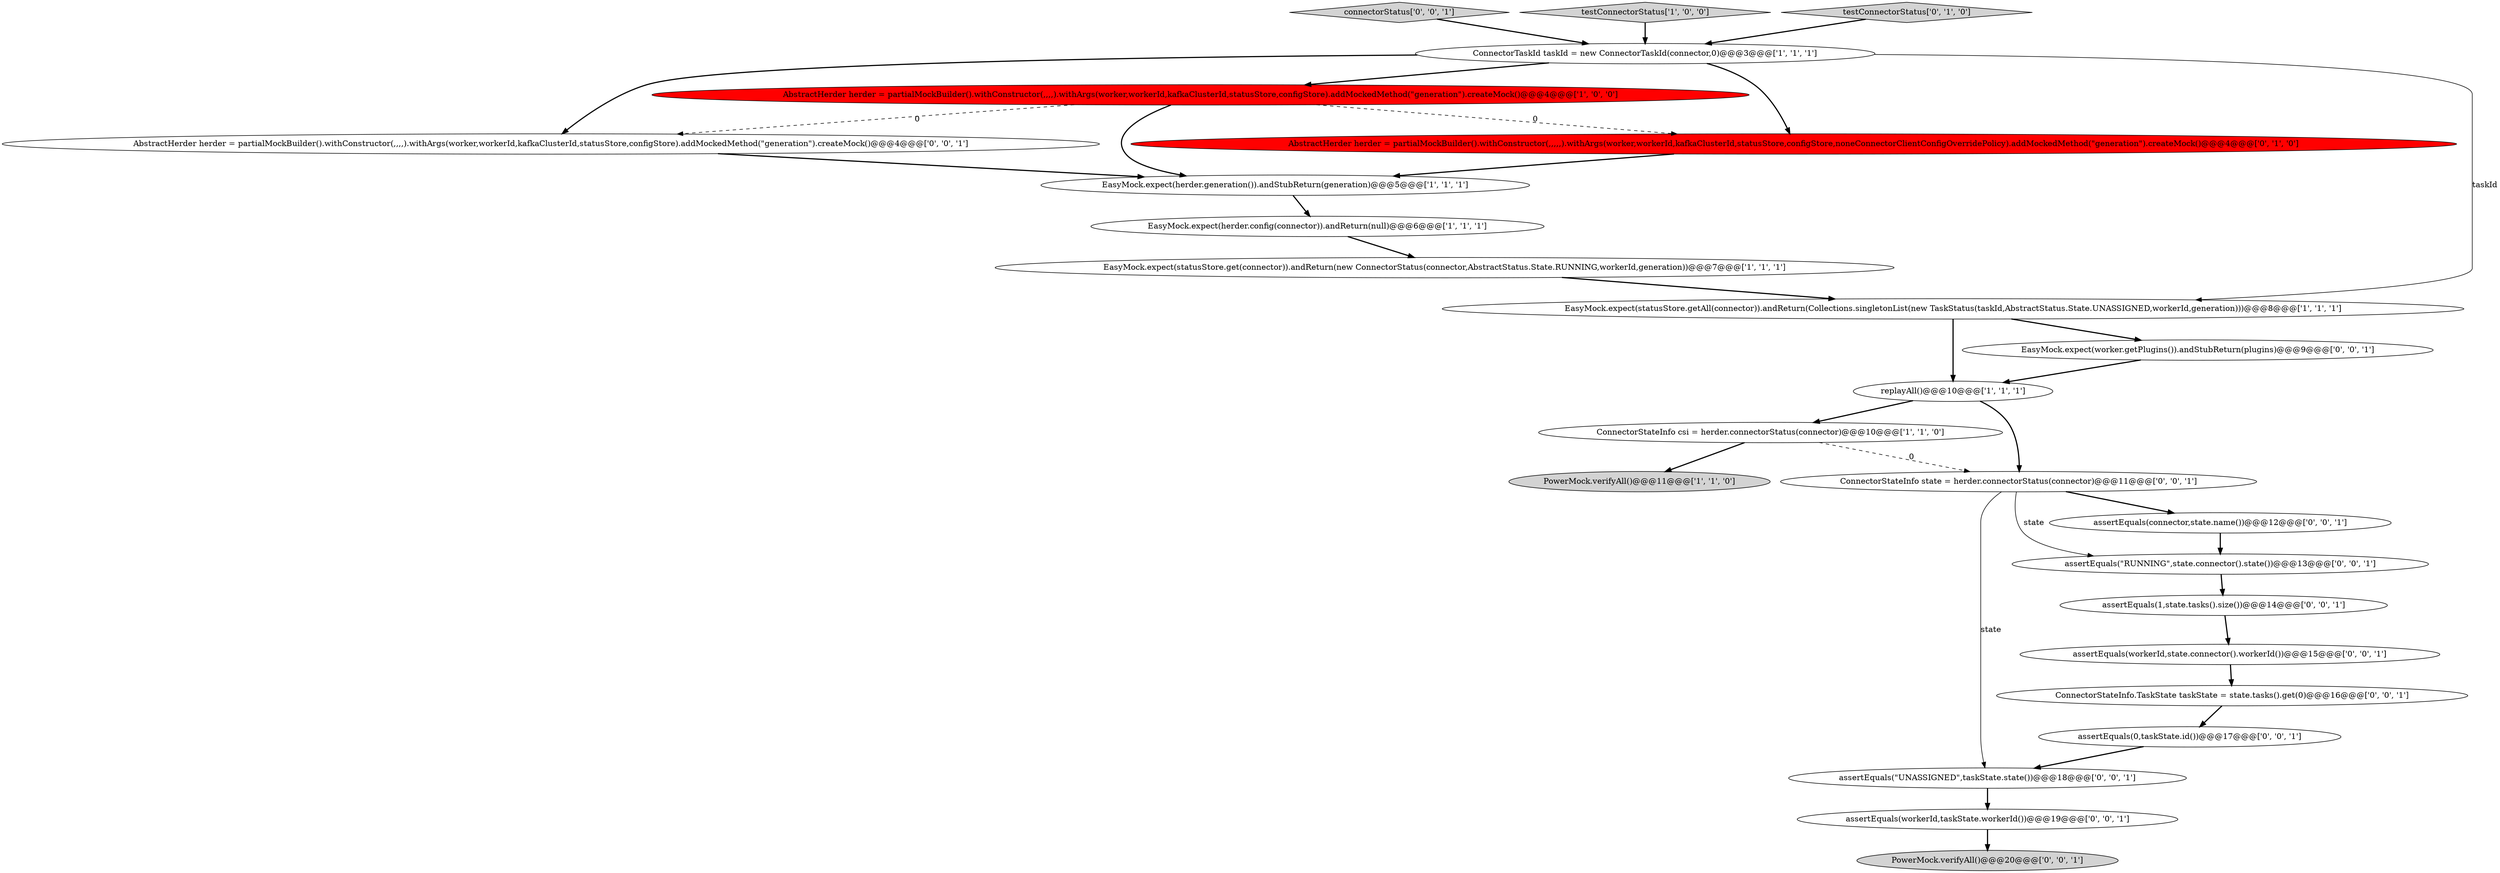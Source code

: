 digraph {
8 [style = filled, label = "ConnectorStateInfo csi = herder.connectorStatus(connector)@@@10@@@['1', '1', '0']", fillcolor = white, shape = ellipse image = "AAA0AAABBB1BBB"];
2 [style = filled, label = "EasyMock.expect(herder.config(connector)).andReturn(null)@@@6@@@['1', '1', '1']", fillcolor = white, shape = ellipse image = "AAA0AAABBB1BBB"];
15 [style = filled, label = "connectorStatus['0', '0', '1']", fillcolor = lightgray, shape = diamond image = "AAA0AAABBB3BBB"];
19 [style = filled, label = "assertEquals(\"UNASSIGNED\",taskState.state())@@@18@@@['0', '0', '1']", fillcolor = white, shape = ellipse image = "AAA0AAABBB3BBB"];
13 [style = filled, label = "assertEquals(1,state.tasks().size())@@@14@@@['0', '0', '1']", fillcolor = white, shape = ellipse image = "AAA0AAABBB3BBB"];
9 [style = filled, label = "ConnectorTaskId taskId = new ConnectorTaskId(connector,0)@@@3@@@['1', '1', '1']", fillcolor = white, shape = ellipse image = "AAA0AAABBB1BBB"];
21 [style = filled, label = "assertEquals(workerId,taskState.workerId())@@@19@@@['0', '0', '1']", fillcolor = white, shape = ellipse image = "AAA0AAABBB3BBB"];
16 [style = filled, label = "assertEquals(workerId,state.connector().workerId())@@@15@@@['0', '0', '1']", fillcolor = white, shape = ellipse image = "AAA0AAABBB3BBB"];
0 [style = filled, label = "replayAll()@@@10@@@['1', '1', '1']", fillcolor = white, shape = ellipse image = "AAA0AAABBB1BBB"];
23 [style = filled, label = "assertEquals(\"RUNNING\",state.connector().state())@@@13@@@['0', '0', '1']", fillcolor = white, shape = ellipse image = "AAA0AAABBB3BBB"];
22 [style = filled, label = "EasyMock.expect(worker.getPlugins()).andStubReturn(plugins)@@@9@@@['0', '0', '1']", fillcolor = white, shape = ellipse image = "AAA0AAABBB3BBB"];
18 [style = filled, label = "AbstractHerder herder = partialMockBuilder().withConstructor(,,,,).withArgs(worker,workerId,kafkaClusterId,statusStore,configStore).addMockedMethod(\"generation\").createMock()@@@4@@@['0', '0', '1']", fillcolor = white, shape = ellipse image = "AAA0AAABBB3BBB"];
24 [style = filled, label = "PowerMock.verifyAll()@@@20@@@['0', '0', '1']", fillcolor = lightgray, shape = ellipse image = "AAA0AAABBB3BBB"];
1 [style = filled, label = "EasyMock.expect(herder.generation()).andStubReturn(generation)@@@5@@@['1', '1', '1']", fillcolor = white, shape = ellipse image = "AAA0AAABBB1BBB"];
4 [style = filled, label = "testConnectorStatus['1', '0', '0']", fillcolor = lightgray, shape = diamond image = "AAA0AAABBB1BBB"];
17 [style = filled, label = "ConnectorStateInfo.TaskState taskState = state.tasks().get(0)@@@16@@@['0', '0', '1']", fillcolor = white, shape = ellipse image = "AAA0AAABBB3BBB"];
12 [style = filled, label = "assertEquals(connector,state.name())@@@12@@@['0', '0', '1']", fillcolor = white, shape = ellipse image = "AAA0AAABBB3BBB"];
5 [style = filled, label = "AbstractHerder herder = partialMockBuilder().withConstructor(,,,,).withArgs(worker,workerId,kafkaClusterId,statusStore,configStore).addMockedMethod(\"generation\").createMock()@@@4@@@['1', '0', '0']", fillcolor = red, shape = ellipse image = "AAA1AAABBB1BBB"];
10 [style = filled, label = "testConnectorStatus['0', '1', '0']", fillcolor = lightgray, shape = diamond image = "AAA0AAABBB2BBB"];
11 [style = filled, label = "AbstractHerder herder = partialMockBuilder().withConstructor(,,,,,).withArgs(worker,workerId,kafkaClusterId,statusStore,configStore,noneConnectorClientConfigOverridePolicy).addMockedMethod(\"generation\").createMock()@@@4@@@['0', '1', '0']", fillcolor = red, shape = ellipse image = "AAA1AAABBB2BBB"];
14 [style = filled, label = "ConnectorStateInfo state = herder.connectorStatus(connector)@@@11@@@['0', '0', '1']", fillcolor = white, shape = ellipse image = "AAA0AAABBB3BBB"];
3 [style = filled, label = "PowerMock.verifyAll()@@@11@@@['1', '1', '0']", fillcolor = lightgray, shape = ellipse image = "AAA0AAABBB1BBB"];
20 [style = filled, label = "assertEquals(0,taskState.id())@@@17@@@['0', '0', '1']", fillcolor = white, shape = ellipse image = "AAA0AAABBB3BBB"];
7 [style = filled, label = "EasyMock.expect(statusStore.getAll(connector)).andReturn(Collections.singletonList(new TaskStatus(taskId,AbstractStatus.State.UNASSIGNED,workerId,generation)))@@@8@@@['1', '1', '1']", fillcolor = white, shape = ellipse image = "AAA0AAABBB1BBB"];
6 [style = filled, label = "EasyMock.expect(statusStore.get(connector)).andReturn(new ConnectorStatus(connector,AbstractStatus.State.RUNNING,workerId,generation))@@@7@@@['1', '1', '1']", fillcolor = white, shape = ellipse image = "AAA0AAABBB1BBB"];
4->9 [style = bold, label=""];
9->11 [style = bold, label=""];
11->1 [style = bold, label=""];
2->6 [style = bold, label=""];
8->3 [style = bold, label=""];
14->23 [style = solid, label="state"];
7->0 [style = bold, label=""];
21->24 [style = bold, label=""];
16->17 [style = bold, label=""];
8->14 [style = dashed, label="0"];
5->18 [style = dashed, label="0"];
13->16 [style = bold, label=""];
5->1 [style = bold, label=""];
7->22 [style = bold, label=""];
0->14 [style = bold, label=""];
9->18 [style = bold, label=""];
22->0 [style = bold, label=""];
18->1 [style = bold, label=""];
5->11 [style = dashed, label="0"];
23->13 [style = bold, label=""];
15->9 [style = bold, label=""];
14->19 [style = solid, label="state"];
14->12 [style = bold, label=""];
0->8 [style = bold, label=""];
9->5 [style = bold, label=""];
1->2 [style = bold, label=""];
10->9 [style = bold, label=""];
12->23 [style = bold, label=""];
9->7 [style = solid, label="taskId"];
6->7 [style = bold, label=""];
20->19 [style = bold, label=""];
17->20 [style = bold, label=""];
19->21 [style = bold, label=""];
}
